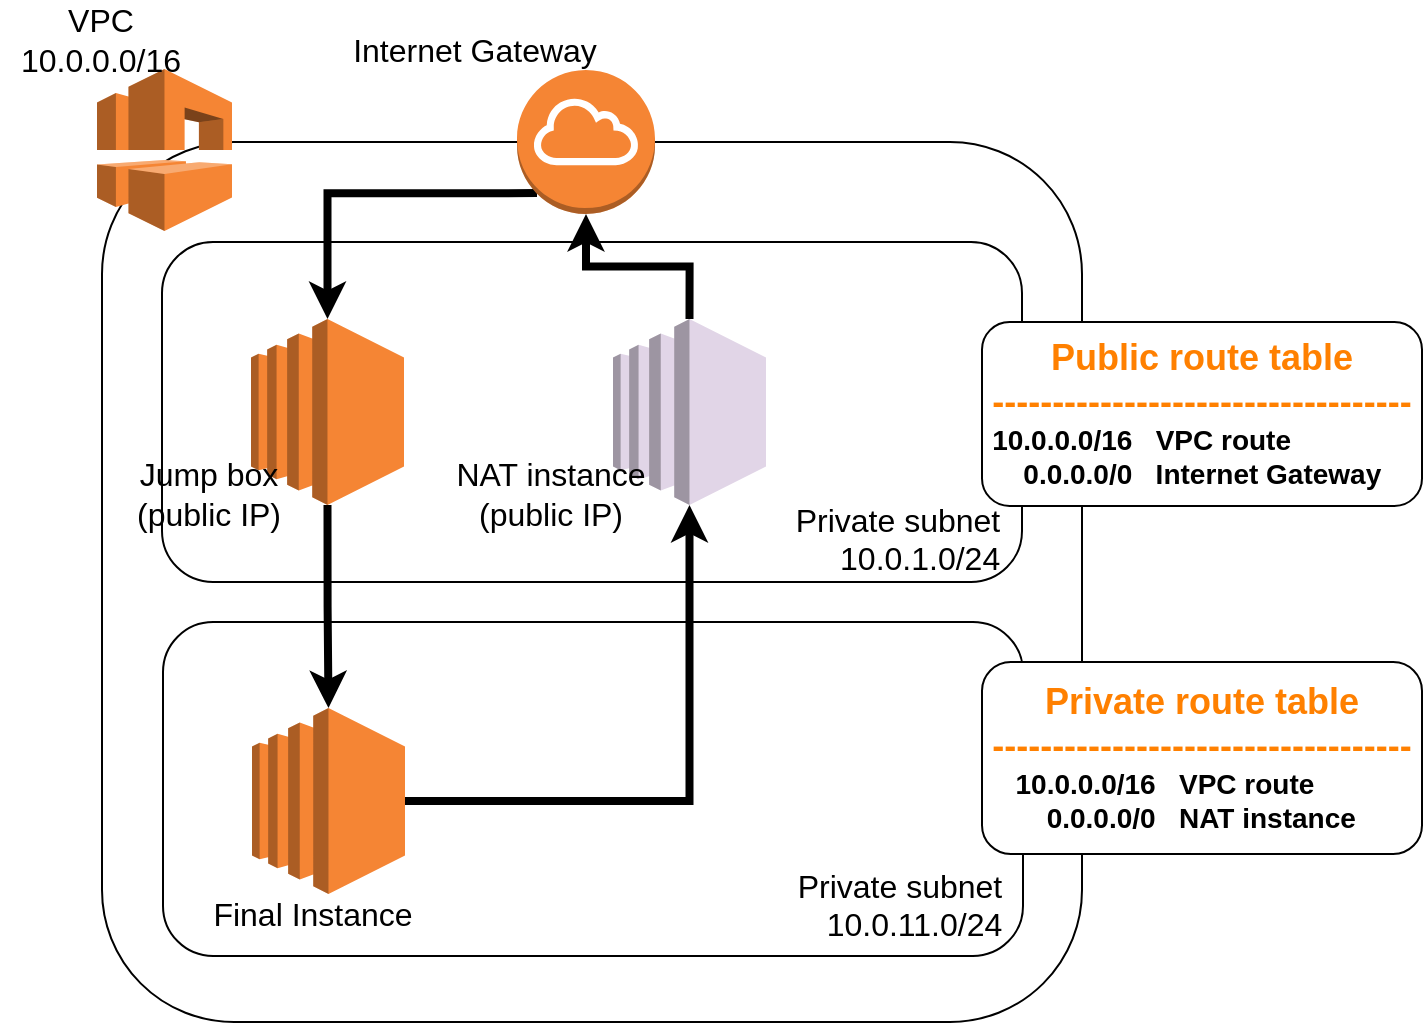 <mxfile version="12.3.6" type="device" pages="1"><diagram id="bd9LA1yKrdycOWEgIaqt" name="Page-1"><mxGraphModel dx="1139" dy="581" grid="0" gridSize="10" guides="1" tooltips="1" connect="1" arrows="1" fold="1" page="0" pageScale="1" pageWidth="827" pageHeight="1169" math="0" shadow="0"><root><mxCell id="0"/><mxCell id="1" parent="0"/><mxCell id="eHh_Ang0BzK_vVFwq7tM-1" value="" style="rounded=1;whiteSpace=wrap;html=1;" parent="1" vertex="1"><mxGeometry y="110" width="490" height="440" as="geometry"/></mxCell><mxCell id="eHh_Ang0BzK_vVFwq7tM-11" value="&lt;div align=&quot;right&quot;&gt;&lt;br&gt;&lt;/div&gt;&lt;div align=&quot;right&quot;&gt;&lt;br&gt;&lt;/div&gt;&lt;div align=&quot;right&quot;&gt;&lt;br&gt;&lt;/div&gt;&lt;div align=&quot;right&quot;&gt;&lt;br&gt;&lt;/div&gt;&lt;div align=&quot;right&quot;&gt;&lt;br&gt;&lt;/div&gt;&lt;div align=&quot;right&quot;&gt;&lt;br&gt;&lt;/div&gt;&lt;div align=&quot;right&quot;&gt;&lt;br&gt;&lt;/div&gt;&lt;div align=&quot;right&quot;&gt;&lt;br&gt;&lt;/div&gt;&lt;div style=&quot;font-size: 16px&quot; align=&quot;right&quot;&gt;Private subnet&amp;nbsp;&amp;nbsp; &lt;br&gt;&lt;/div&gt;&lt;div style=&quot;font-size: 16px&quot; align=&quot;right&quot;&gt;10.0.11.0/24 &amp;nbsp; &lt;br&gt;&lt;/div&gt;" style="rounded=1;whiteSpace=wrap;html=1;fillColor=none;align=right;" parent="1" vertex="1"><mxGeometry x="30.5" y="350" width="430" height="167" as="geometry"/></mxCell><mxCell id="eHh_Ang0BzK_vVFwq7tM-10" value="&lt;div&gt;&lt;br&gt;&lt;/div&gt;&lt;div&gt;&lt;br&gt;&lt;/div&gt;&lt;div&gt;&lt;br&gt;&lt;/div&gt;&lt;div&gt;&lt;br&gt;&lt;/div&gt;&lt;div&gt;&lt;br&gt;&lt;/div&gt;&lt;div&gt;&lt;br&gt;&lt;/div&gt;&lt;div&gt;&lt;br&gt;&lt;/div&gt;&lt;div&gt;&lt;br&gt;&lt;/div&gt;&lt;div&gt;&lt;br&gt;&lt;/div&gt;&lt;div&gt;&lt;br&gt;&lt;/div&gt;&lt;div style=&quot;font-size: 16px&quot;&gt;Private subnet&amp;nbsp;&amp;nbsp; &lt;br&gt;&lt;/div&gt;&lt;div style=&quot;font-size: 16px&quot;&gt;10.0.1.0/24 &amp;nbsp; &lt;/div&gt;" style="rounded=1;whiteSpace=wrap;html=1;fillColor=none;align=right;verticalAlign=bottom;" parent="1" vertex="1"><mxGeometry x="30" y="160" width="430" height="170" as="geometry"/></mxCell><mxCell id="eHh_Ang0BzK_vVFwq7tM-4" value="" style="outlineConnect=0;dashed=0;verticalLabelPosition=bottom;verticalAlign=top;align=center;html=1;shape=mxgraph.aws3.vpc;fillColor=#F58534;gradientColor=none;" parent="1" vertex="1"><mxGeometry x="-2.5" y="73.5" width="67.5" height="81" as="geometry"/></mxCell><mxCell id="eHh_Ang0BzK_vVFwq7tM-15" style="edgeStyle=orthogonalEdgeStyle;rounded=0;orthogonalLoop=1;jettySize=auto;html=1;exitX=0.145;exitY=0.855;exitDx=0;exitDy=0;exitPerimeter=0;strokeWidth=4;" parent="1" source="eHh_Ang0BzK_vVFwq7tM-5" target="eHh_Ang0BzK_vVFwq7tM-6" edge="1"><mxGeometry relative="1" as="geometry"/></mxCell><mxCell id="eHh_Ang0BzK_vVFwq7tM-5" value="" style="outlineConnect=0;dashed=0;verticalLabelPosition=bottom;verticalAlign=top;align=center;html=1;shape=mxgraph.aws3.internet_gateway;fillColor=#F58534;gradientColor=none;" parent="1" vertex="1"><mxGeometry x="207.5" y="74" width="69" height="72" as="geometry"/></mxCell><mxCell id="eHh_Ang0BzK_vVFwq7tM-16" style="edgeStyle=orthogonalEdgeStyle;rounded=0;orthogonalLoop=1;jettySize=auto;html=1;exitX=0.5;exitY=1;exitDx=0;exitDy=0;exitPerimeter=0;strokeWidth=4;" parent="1" source="eHh_Ang0BzK_vVFwq7tM-6" target="eHh_Ang0BzK_vVFwq7tM-8" edge="1"><mxGeometry relative="1" as="geometry"/></mxCell><mxCell id="eHh_Ang0BzK_vVFwq7tM-6" value="" style="outlineConnect=0;dashed=0;verticalLabelPosition=bottom;verticalAlign=top;align=center;html=1;shape=mxgraph.aws3.ec2;fillColor=#F58534;gradientColor=none;" parent="1" vertex="1"><mxGeometry x="74.5" y="198.5" width="76.5" height="93" as="geometry"/></mxCell><mxCell id="eHh_Ang0BzK_vVFwq7tM-17" style="edgeStyle=orthogonalEdgeStyle;rounded=0;orthogonalLoop=1;jettySize=auto;html=1;exitX=1;exitY=0.5;exitDx=0;exitDy=0;exitPerimeter=0;strokeWidth=4;" parent="1" source="eHh_Ang0BzK_vVFwq7tM-8" target="eHh_Ang0BzK_vVFwq7tM-9" edge="1"><mxGeometry relative="1" as="geometry"/></mxCell><mxCell id="eHh_Ang0BzK_vVFwq7tM-8" value="" style="outlineConnect=0;dashed=0;verticalLabelPosition=bottom;verticalAlign=top;align=center;html=1;shape=mxgraph.aws3.ec2;fillColor=#F58534;gradientColor=none;" parent="1" vertex="1"><mxGeometry x="75" y="393" width="76.5" height="93" as="geometry"/></mxCell><mxCell id="eHh_Ang0BzK_vVFwq7tM-18" style="edgeStyle=orthogonalEdgeStyle;rounded=0;orthogonalLoop=1;jettySize=auto;html=1;exitX=0.5;exitY=0;exitDx=0;exitDy=0;exitPerimeter=0;entryX=0.5;entryY=1;entryDx=0;entryDy=0;entryPerimeter=0;strokeWidth=4;" parent="1" source="eHh_Ang0BzK_vVFwq7tM-9" target="eHh_Ang0BzK_vVFwq7tM-5" edge="1"><mxGeometry relative="1" as="geometry"/></mxCell><mxCell id="eHh_Ang0BzK_vVFwq7tM-9" value="" style="outlineConnect=0;dashed=0;verticalLabelPosition=bottom;verticalAlign=top;align=center;html=1;shape=mxgraph.aws3.ec2;fillColor=#e1d5e7;strokeColor=#9673a6;" parent="1" vertex="1"><mxGeometry x="255.5" y="198.5" width="76.5" height="93" as="geometry"/></mxCell><mxCell id="eHh_Ang0BzK_vVFwq7tM-19" value="&lt;div align=&quot;center&quot;&gt;&lt;font style=&quot;font-size: 18px&quot; color=&quot;#FF8000&quot;&gt;Public route table&lt;/font&gt;&lt;/div&gt;&lt;div style=&quot;font-size: 14px&quot; align=&quot;left&quot;&gt;&lt;font style=&quot;font-size: 18px&quot; color=&quot;#FF8000&quot;&gt;-----------------------------------&lt;/font&gt;&lt;/div&gt;&lt;div style=&quot;font-size: 14px&quot; align=&quot;left&quot;&gt;&lt;font style=&quot;font-size: 14px&quot;&gt;10.0.0.0/16&amp;nbsp;&amp;nbsp; VPC route&lt;br&gt;&lt;/font&gt;&lt;/div&gt;&lt;div style=&quot;font-size: 14px&quot; align=&quot;left&quot;&gt;&lt;font style=&quot;font-size: 14px&quot;&gt;&amp;nbsp;&amp;nbsp;&amp;nbsp; 0.0.0.0/0 &amp;nbsp; Internet Gateway&lt;/font&gt;&lt;br&gt;&lt;/div&gt;" style="rounded=1;whiteSpace=wrap;html=1;fillColor=#ffffff;fontStyle=1;align=center;" parent="1" vertex="1"><mxGeometry x="440" y="200" width="220" height="92" as="geometry"/></mxCell><mxCell id="eHh_Ang0BzK_vVFwq7tM-21" value="&lt;div&gt;&lt;font style=&quot;font-size: 18px&quot; color=&quot;#FF8000&quot;&gt;Private route table&lt;/font&gt;&lt;/div&gt;&lt;div align=&quot;left&quot;&gt;&lt;font style=&quot;font-size: 18px&quot; color=&quot;#FF8000&quot;&gt;-----------------------------------&lt;/font&gt;&lt;br&gt;&lt;div style=&quot;font-size: 14px&quot; align=&quot;left&quot;&gt;&lt;font style=&quot;font-size: 14px&quot;&gt;&amp;nbsp;&amp;nbsp; 10.0.0.0/16&amp;nbsp;&amp;nbsp; VPC route&lt;br&gt;&lt;/font&gt;&lt;/div&gt;&lt;font style=&quot;font-size: 14px&quot;&gt;&amp;nbsp;&amp;nbsp; &amp;nbsp; &amp;nbsp; 0.0.0.0/0 &amp;nbsp; NAT instance&lt;/font&gt;&amp;nbsp; &lt;br&gt;&lt;/div&gt;" style="rounded=1;whiteSpace=wrap;html=1;fillColor=#ffffff;fontStyle=1" parent="1" vertex="1"><mxGeometry x="440" y="370" width="220" height="96" as="geometry"/></mxCell><mxCell id="eHh_Ang0BzK_vVFwq7tM-23" value="&lt;div&gt;&lt;font style=&quot;font-size: 16px&quot;&gt;Jump box &lt;br&gt;&lt;/font&gt;&lt;/div&gt;&lt;div&gt;&lt;font style=&quot;font-size: 16px&quot;&gt;(public IP)&lt;br&gt;&lt;/font&gt;&lt;/div&gt;" style="text;html=1;align=center;verticalAlign=middle;resizable=0;points=[];;autosize=1;fillColor=none;" parent="1" vertex="1"><mxGeometry x="8" y="265.5" width="90" height="40" as="geometry"/></mxCell><mxCell id="eHh_Ang0BzK_vVFwq7tM-24" value="&lt;div style=&quot;font-size: 16px&quot;&gt;Final Instance&lt;/div&gt;" style="text;html=1;align=center;verticalAlign=middle;resizable=0;points=[];;autosize=1;" parent="1" vertex="1"><mxGeometry x="45" y="486" width="120" height="20" as="geometry"/></mxCell><mxCell id="eHh_Ang0BzK_vVFwq7tM-25" value="&lt;div&gt;&lt;font style=&quot;font-size: 16px&quot;&gt;NAT instance&lt;/font&gt;&lt;font style=&quot;font-size: 16px&quot;&gt;&lt;br&gt;&lt;/font&gt;&lt;/div&gt;&lt;div&gt;&lt;font style=&quot;font-size: 16px&quot;&gt;(public IP)&lt;/font&gt;&lt;/div&gt;" style="text;html=1;align=center;verticalAlign=middle;resizable=0;points=[];;autosize=1;fillColor=none;" parent="1" vertex="1"><mxGeometry x="169" y="265.5" width="110" height="40" as="geometry"/></mxCell><mxCell id="eHh_Ang0BzK_vVFwq7tM-26" value="&lt;font style=&quot;font-size: 16px&quot;&gt;Internet Gateway&lt;/font&gt;" style="text;html=1;align=center;verticalAlign=middle;resizable=0;points=[];;autosize=1;" parent="1" vertex="1"><mxGeometry x="115.5" y="54" width="140" height="20" as="geometry"/></mxCell><mxCell id="eHh_Ang0BzK_vVFwq7tM-27" value="&lt;div&gt;&lt;font style=&quot;font-size: 16px&quot;&gt;VPC&lt;/font&gt;&lt;/div&gt;&lt;div&gt;&lt;font style=&quot;font-size: 16px&quot;&gt;10.0.0.0/16&lt;br&gt;&lt;/font&gt;&lt;/div&gt;" style="text;html=1;align=center;verticalAlign=middle;resizable=0;points=[];;autosize=1;" parent="1" vertex="1"><mxGeometry x="-51" y="39" width="100" height="40" as="geometry"/></mxCell></root></mxGraphModel></diagram></mxfile>